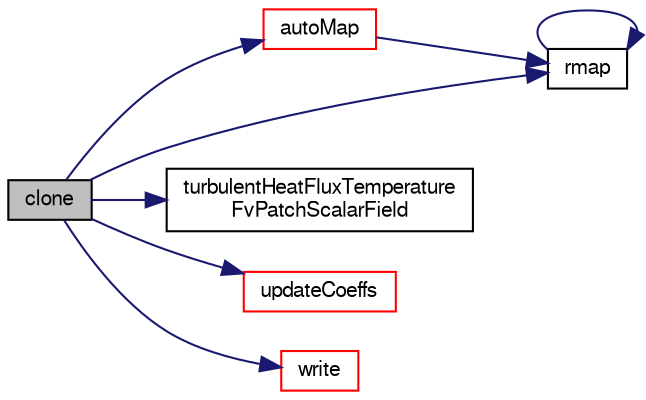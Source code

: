 digraph "clone"
{
  bgcolor="transparent";
  edge [fontname="FreeSans",fontsize="10",labelfontname="FreeSans",labelfontsize="10"];
  node [fontname="FreeSans",fontsize="10",shape=record];
  rankdir="LR";
  Node28 [label="clone",height=0.2,width=0.4,color="black", fillcolor="grey75", style="filled", fontcolor="black"];
  Node28 -> Node29 [color="midnightblue",fontsize="10",style="solid",fontname="FreeSans"];
  Node29 [label="autoMap",height=0.2,width=0.4,color="red",URL="$a31094.html#a0ab0c43ce90d756c88dd81e3d0a9eef5",tooltip="Map (and resize as needed) from self given a mapping object. "];
  Node29 -> Node31 [color="midnightblue",fontsize="10",style="solid",fontname="FreeSans"];
  Node31 [label="rmap",height=0.2,width=0.4,color="black",URL="$a31094.html#a713277715ccc0a5ef466b0516d44731f",tooltip="Reverse map the given fvPatchField onto this fvPatchField. "];
  Node31 -> Node31 [color="midnightblue",fontsize="10",style="solid",fontname="FreeSans"];
  Node28 -> Node31 [color="midnightblue",fontsize="10",style="solid",fontname="FreeSans"];
  Node28 -> Node32 [color="midnightblue",fontsize="10",style="solid",fontname="FreeSans"];
  Node32 [label="turbulentHeatFluxTemperature\lFvPatchScalarField",height=0.2,width=0.4,color="black",URL="$a31094.html#ad6a9d5d167e850c700d525edc229b73c",tooltip="Construct from patch and internal field. "];
  Node28 -> Node33 [color="midnightblue",fontsize="10",style="solid",fontname="FreeSans"];
  Node33 [label="updateCoeffs",height=0.2,width=0.4,color="red",URL="$a31094.html#a7e24eafac629d3733181cd942d4c902f",tooltip="Update the coefficients associated with the patch field. "];
  Node28 -> Node84 [color="midnightblue",fontsize="10",style="solid",fontname="FreeSans"];
  Node84 [label="write",height=0.2,width=0.4,color="red",URL="$a31094.html#a293fdfec8bdfbd5c3913ab4c9f3454ff",tooltip="Write. "];
}
